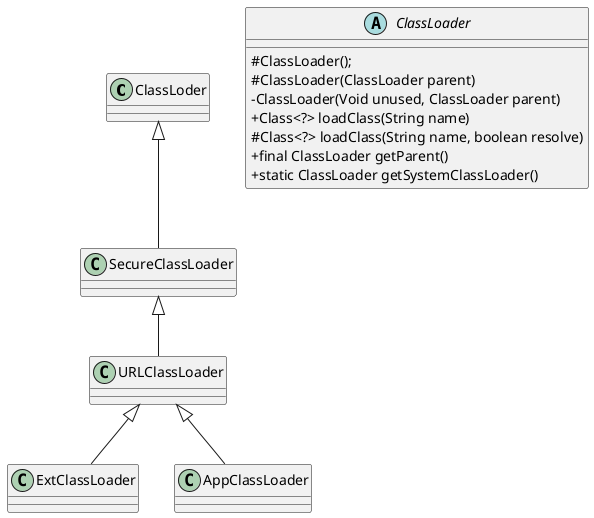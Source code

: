 @startuml
skinparam classAttributeIconSize 0

ClassLoder <|-- SecureClassLoader
SecureClassLoader <|-- URLClassLoader
URLClassLoader <|-- ExtClassLoader
URLClassLoader <|-- AppClassLoader

abstract class ClassLoader{
# ClassLoader();
# ClassLoader(ClassLoader parent)
- ClassLoader(Void unused, ClassLoader parent)
+ Class<?> loadClass(String name)
# Class<?> loadClass(String name, boolean resolve)
+ final ClassLoader getParent()
+ static ClassLoader getSystemClassLoader()
}

class SecureClassLoader{
}

class URLClassLoader{
}

class ExtClassLoader{
}

class AppClassLoader{
}
@enduml
